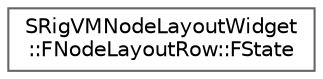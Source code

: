 digraph "Graphical Class Hierarchy"
{
 // INTERACTIVE_SVG=YES
 // LATEX_PDF_SIZE
  bgcolor="transparent";
  edge [fontname=Helvetica,fontsize=10,labelfontname=Helvetica,labelfontsize=10];
  node [fontname=Helvetica,fontsize=10,shape=box,height=0.2,width=0.4];
  rankdir="LR";
  Node0 [id="Node000000",label="SRigVMNodeLayoutWidget\l::FNodeLayoutRow::FState",height=0.2,width=0.4,color="grey40", fillcolor="white", style="filled",URL="$de/d1f/structSRigVMNodeLayoutWidget_1_1FNodeLayoutRow_1_1FState.html",tooltip=" "];
}
